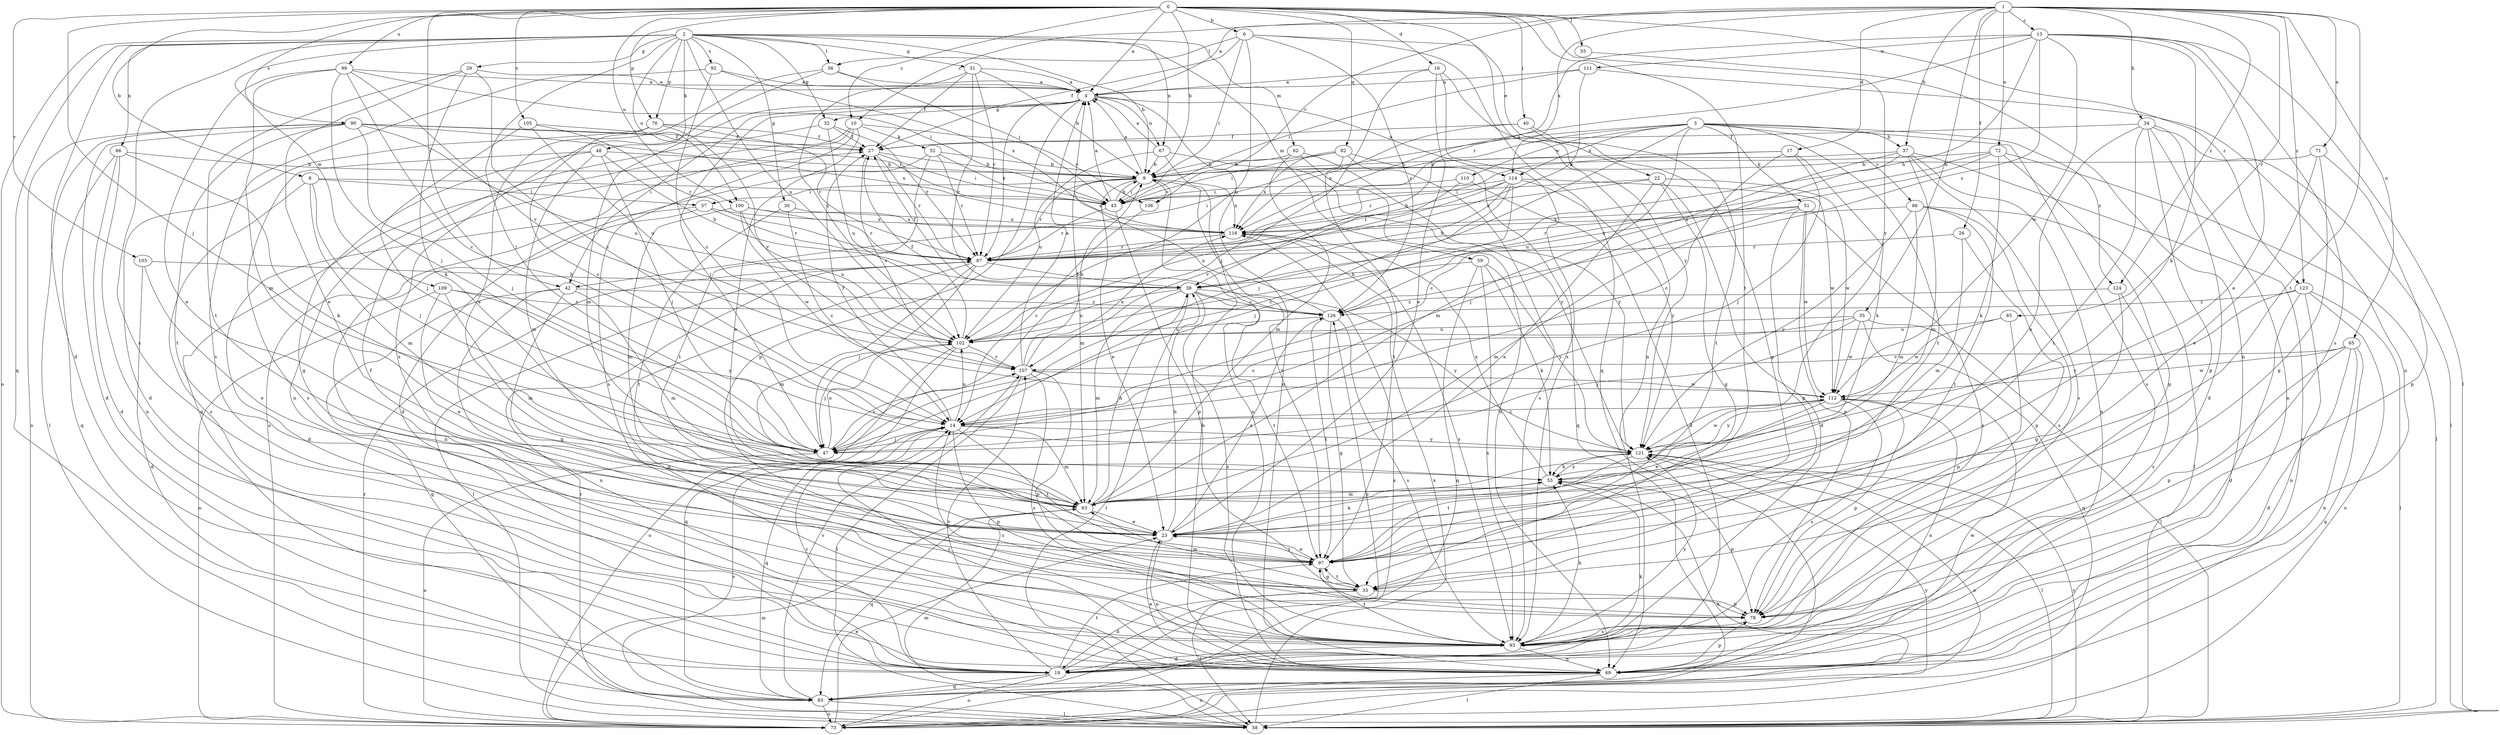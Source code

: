 strict digraph  {
0;
1;
2;
3;
4;
6;
8;
9;
10;
13;
14;
16;
17;
19;
22;
23;
26;
27;
29;
30;
31;
32;
33;
34;
35;
37;
38;
40;
42;
43;
47;
48;
51;
52;
53;
55;
56;
57;
58;
59;
62;
63;
65;
66;
67;
69;
71;
72;
73;
76;
78;
82;
83;
85;
86;
87;
90;
92;
93;
97;
99;
100;
102;
103;
105;
106;
107;
109;
110;
111;
112;
114;
116;
121;
123;
124;
126;
0 -> 4  [label=a];
0 -> 6  [label=b];
0 -> 8  [label=b];
0 -> 9  [label=b];
0 -> 10  [label=c];
0 -> 16  [label=d];
0 -> 22  [label=e];
0 -> 40  [label=i];
0 -> 42  [label=i];
0 -> 47  [label=j];
0 -> 55  [label=l];
0 -> 76  [label=p];
0 -> 82  [label=q];
0 -> 90  [label=s];
0 -> 97  [label=t];
0 -> 99  [label=u];
0 -> 100  [label=u];
0 -> 103  [label=v];
0 -> 105  [label=v];
0 -> 121  [label=y];
0 -> 123  [label=z];
1 -> 4  [label=a];
1 -> 10  [label=c];
1 -> 13  [label=c];
1 -> 17  [label=d];
1 -> 26  [label=f];
1 -> 34  [label=h];
1 -> 35  [label=h];
1 -> 37  [label=h];
1 -> 65  [label=n];
1 -> 71  [label=o];
1 -> 72  [label=o];
1 -> 85  [label=r];
1 -> 97  [label=t];
1 -> 106  [label=v];
1 -> 114  [label=x];
1 -> 123  [label=z];
1 -> 124  [label=z];
2 -> 9  [label=b];
2 -> 19  [label=d];
2 -> 29  [label=g];
2 -> 30  [label=g];
2 -> 31  [label=g];
2 -> 32  [label=g];
2 -> 47  [label=j];
2 -> 48  [label=k];
2 -> 56  [label=l];
2 -> 59  [label=m];
2 -> 62  [label=m];
2 -> 66  [label=n];
2 -> 67  [label=n];
2 -> 73  [label=o];
2 -> 76  [label=p];
2 -> 83  [label=q];
2 -> 92  [label=s];
2 -> 93  [label=s];
2 -> 100  [label=u];
2 -> 102  [label=u];
2 -> 109  [label=w];
3 -> 37  [label=h];
3 -> 38  [label=h];
3 -> 42  [label=i];
3 -> 47  [label=j];
3 -> 51  [label=k];
3 -> 63  [label=m];
3 -> 86  [label=r];
3 -> 93  [label=s];
3 -> 97  [label=t];
3 -> 110  [label=w];
3 -> 114  [label=x];
3 -> 124  [label=z];
4 -> 32  [label=g];
4 -> 42  [label=i];
4 -> 47  [label=j];
4 -> 63  [label=m];
4 -> 67  [label=n];
4 -> 69  [label=n];
4 -> 78  [label=p];
4 -> 87  [label=r];
4 -> 114  [label=x];
6 -> 27  [label=f];
6 -> 43  [label=i];
6 -> 56  [label=l];
6 -> 69  [label=n];
6 -> 83  [label=q];
6 -> 102  [label=u];
6 -> 126  [label=z];
8 -> 43  [label=i];
8 -> 47  [label=j];
8 -> 57  [label=l];
8 -> 63  [label=m];
8 -> 93  [label=s];
9 -> 4  [label=a];
9 -> 23  [label=e];
9 -> 43  [label=i];
9 -> 57  [label=l];
9 -> 63  [label=m];
9 -> 87  [label=r];
9 -> 97  [label=t];
9 -> 106  [label=v];
9 -> 116  [label=x];
10 -> 23  [label=e];
10 -> 52  [label=k];
10 -> 73  [label=o];
10 -> 83  [label=q];
10 -> 93  [label=s];
10 -> 106  [label=v];
13 -> 23  [label=e];
13 -> 38  [label=h];
13 -> 53  [label=k];
13 -> 58  [label=l];
13 -> 87  [label=r];
13 -> 93  [label=s];
13 -> 111  [label=w];
13 -> 112  [label=w];
13 -> 116  [label=x];
13 -> 126  [label=z];
14 -> 27  [label=f];
14 -> 47  [label=j];
14 -> 63  [label=m];
14 -> 78  [label=p];
14 -> 83  [label=q];
14 -> 97  [label=t];
14 -> 102  [label=u];
14 -> 121  [label=y];
16 -> 4  [label=a];
16 -> 23  [label=e];
16 -> 47  [label=j];
16 -> 93  [label=s];
16 -> 121  [label=y];
17 -> 9  [label=b];
17 -> 14  [label=c];
17 -> 47  [label=j];
17 -> 53  [label=k];
17 -> 87  [label=r];
19 -> 14  [label=c];
19 -> 53  [label=k];
19 -> 73  [label=o];
19 -> 83  [label=q];
19 -> 97  [label=t];
19 -> 107  [label=v];
19 -> 126  [label=z];
22 -> 19  [label=d];
22 -> 23  [label=e];
22 -> 33  [label=g];
22 -> 43  [label=i];
22 -> 112  [label=w];
22 -> 116  [label=x];
23 -> 38  [label=h];
23 -> 53  [label=k];
23 -> 69  [label=n];
23 -> 97  [label=t];
23 -> 126  [label=z];
26 -> 63  [label=m];
26 -> 78  [label=p];
26 -> 87  [label=r];
27 -> 9  [label=b];
27 -> 43  [label=i];
27 -> 87  [label=r];
27 -> 107  [label=v];
29 -> 4  [label=a];
29 -> 14  [label=c];
29 -> 23  [label=e];
29 -> 53  [label=k];
29 -> 97  [label=t];
30 -> 14  [label=c];
30 -> 97  [label=t];
30 -> 116  [label=x];
31 -> 4  [label=a];
31 -> 9  [label=b];
31 -> 27  [label=f];
31 -> 87  [label=r];
31 -> 102  [label=u];
31 -> 126  [label=z];
32 -> 27  [label=f];
32 -> 69  [label=n];
32 -> 87  [label=r];
32 -> 102  [label=u];
33 -> 19  [label=d];
33 -> 27  [label=f];
33 -> 58  [label=l];
33 -> 63  [label=m];
33 -> 78  [label=p];
33 -> 97  [label=t];
34 -> 19  [label=d];
34 -> 23  [label=e];
34 -> 27  [label=f];
34 -> 58  [label=l];
34 -> 69  [label=n];
34 -> 78  [label=p];
34 -> 97  [label=t];
35 -> 14  [label=c];
35 -> 47  [label=j];
35 -> 58  [label=l];
35 -> 83  [label=q];
35 -> 102  [label=u];
35 -> 112  [label=w];
37 -> 9  [label=b];
37 -> 14  [label=c];
37 -> 47  [label=j];
37 -> 63  [label=m];
37 -> 69  [label=n];
37 -> 73  [label=o];
37 -> 93  [label=s];
38 -> 27  [label=f];
38 -> 58  [label=l];
38 -> 63  [label=m];
38 -> 93  [label=s];
38 -> 97  [label=t];
38 -> 102  [label=u];
38 -> 121  [label=y];
38 -> 126  [label=z];
40 -> 27  [label=f];
40 -> 33  [label=g];
40 -> 97  [label=t];
40 -> 116  [label=x];
42 -> 33  [label=g];
42 -> 63  [label=m];
42 -> 69  [label=n];
42 -> 83  [label=q];
42 -> 126  [label=z];
43 -> 4  [label=a];
43 -> 9  [label=b];
43 -> 78  [label=p];
43 -> 87  [label=r];
47 -> 73  [label=o];
47 -> 102  [label=u];
47 -> 107  [label=v];
48 -> 9  [label=b];
48 -> 33  [label=g];
48 -> 38  [label=h];
48 -> 47  [label=j];
48 -> 63  [label=m];
48 -> 93  [label=s];
51 -> 33  [label=g];
51 -> 63  [label=m];
51 -> 78  [label=p];
51 -> 87  [label=r];
51 -> 93  [label=s];
51 -> 112  [label=w];
51 -> 116  [label=x];
52 -> 9  [label=b];
52 -> 19  [label=d];
52 -> 43  [label=i];
52 -> 87  [label=r];
52 -> 97  [label=t];
53 -> 63  [label=m];
53 -> 78  [label=p];
53 -> 116  [label=x];
53 -> 121  [label=y];
55 -> 69  [label=n];
56 -> 4  [label=a];
56 -> 23  [label=e];
56 -> 43  [label=i];
56 -> 93  [label=s];
57 -> 19  [label=d];
57 -> 69  [label=n];
57 -> 87  [label=r];
57 -> 116  [label=x];
58 -> 14  [label=c];
58 -> 63  [label=m];
58 -> 87  [label=r];
58 -> 116  [label=x];
58 -> 121  [label=y];
59 -> 38  [label=h];
59 -> 53  [label=k];
59 -> 83  [label=q];
59 -> 93  [label=s];
59 -> 121  [label=y];
62 -> 9  [label=b];
62 -> 63  [label=m];
62 -> 69  [label=n];
62 -> 121  [label=y];
63 -> 23  [label=e];
63 -> 38  [label=h];
63 -> 83  [label=q];
65 -> 19  [label=d];
65 -> 69  [label=n];
65 -> 78  [label=p];
65 -> 83  [label=q];
65 -> 107  [label=v];
65 -> 112  [label=w];
66 -> 9  [label=b];
66 -> 19  [label=d];
66 -> 53  [label=k];
66 -> 69  [label=n];
66 -> 83  [label=q];
67 -> 4  [label=a];
67 -> 9  [label=b];
67 -> 69  [label=n];
67 -> 102  [label=u];
67 -> 121  [label=y];
69 -> 9  [label=b];
69 -> 14  [label=c];
69 -> 23  [label=e];
69 -> 58  [label=l];
69 -> 73  [label=o];
69 -> 78  [label=p];
69 -> 112  [label=w];
71 -> 9  [label=b];
71 -> 23  [label=e];
71 -> 33  [label=g];
71 -> 78  [label=p];
72 -> 9  [label=b];
72 -> 53  [label=k];
72 -> 58  [label=l];
72 -> 78  [label=p];
72 -> 102  [label=u];
72 -> 126  [label=z];
73 -> 23  [label=e];
73 -> 53  [label=k];
73 -> 63  [label=m];
73 -> 87  [label=r];
73 -> 116  [label=x];
73 -> 121  [label=y];
76 -> 14  [label=c];
76 -> 19  [label=d];
76 -> 27  [label=f];
76 -> 87  [label=r];
76 -> 107  [label=v];
78 -> 93  [label=s];
82 -> 9  [label=b];
82 -> 43  [label=i];
82 -> 83  [label=q];
82 -> 93  [label=s];
82 -> 97  [label=t];
82 -> 116  [label=x];
83 -> 58  [label=l];
83 -> 73  [label=o];
83 -> 107  [label=v];
85 -> 78  [label=p];
85 -> 102  [label=u];
85 -> 112  [label=w];
86 -> 58  [label=l];
86 -> 63  [label=m];
86 -> 93  [label=s];
86 -> 97  [label=t];
86 -> 116  [label=x];
86 -> 121  [label=y];
87 -> 38  [label=h];
87 -> 47  [label=j];
87 -> 58  [label=l];
87 -> 63  [label=m];
87 -> 69  [label=n];
90 -> 19  [label=d];
90 -> 27  [label=f];
90 -> 43  [label=i];
90 -> 47  [label=j];
90 -> 58  [label=l];
90 -> 73  [label=o];
90 -> 97  [label=t];
90 -> 102  [label=u];
90 -> 116  [label=x];
92 -> 4  [label=a];
92 -> 14  [label=c];
92 -> 93  [label=s];
92 -> 116  [label=x];
93 -> 14  [label=c];
93 -> 19  [label=d];
93 -> 53  [label=k];
93 -> 69  [label=n];
93 -> 97  [label=t];
93 -> 121  [label=y];
97 -> 23  [label=e];
97 -> 33  [label=g];
99 -> 4  [label=a];
99 -> 14  [label=c];
99 -> 23  [label=e];
99 -> 43  [label=i];
99 -> 47  [label=j];
99 -> 63  [label=m];
99 -> 107  [label=v];
100 -> 63  [label=m];
100 -> 87  [label=r];
100 -> 102  [label=u];
100 -> 112  [label=w];
100 -> 116  [label=x];
102 -> 27  [label=f];
102 -> 47  [label=j];
102 -> 73  [label=o];
102 -> 83  [label=q];
102 -> 107  [label=v];
103 -> 19  [label=d];
103 -> 23  [label=e];
103 -> 38  [label=h];
105 -> 27  [label=f];
105 -> 47  [label=j];
105 -> 87  [label=r];
105 -> 102  [label=u];
106 -> 14  [label=c];
107 -> 4  [label=a];
107 -> 9  [label=b];
107 -> 58  [label=l];
107 -> 78  [label=p];
107 -> 93  [label=s];
107 -> 112  [label=w];
107 -> 116  [label=x];
109 -> 23  [label=e];
109 -> 63  [label=m];
109 -> 73  [label=o];
109 -> 121  [label=y];
109 -> 126  [label=z];
110 -> 19  [label=d];
110 -> 43  [label=i];
110 -> 107  [label=v];
111 -> 4  [label=a];
111 -> 43  [label=i];
111 -> 69  [label=n];
111 -> 87  [label=r];
112 -> 14  [label=c];
112 -> 23  [label=e];
112 -> 69  [label=n];
112 -> 78  [label=p];
112 -> 93  [label=s];
112 -> 121  [label=y];
114 -> 14  [label=c];
114 -> 38  [label=h];
114 -> 43  [label=i];
114 -> 47  [label=j];
114 -> 87  [label=r];
114 -> 102  [label=u];
114 -> 112  [label=w];
114 -> 121  [label=y];
116 -> 87  [label=r];
116 -> 93  [label=s];
121 -> 53  [label=k];
121 -> 58  [label=l];
121 -> 73  [label=o];
121 -> 97  [label=t];
121 -> 112  [label=w];
123 -> 19  [label=d];
123 -> 58  [label=l];
123 -> 69  [label=n];
123 -> 73  [label=o];
123 -> 121  [label=y];
123 -> 126  [label=z];
124 -> 33  [label=g];
124 -> 93  [label=s];
124 -> 126  [label=z];
126 -> 4  [label=a];
126 -> 33  [label=g];
126 -> 93  [label=s];
126 -> 97  [label=t];
126 -> 102  [label=u];
}
